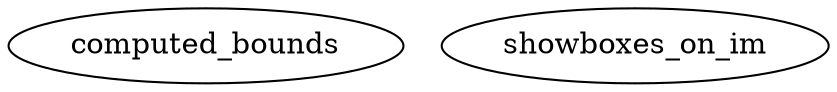 /* Created by mdot for Matlab */
digraph m2html {

  computed_bounds [URL="computed_bounds.html"];
  showboxes_on_im [URL="showboxes_on_im.html"];
}